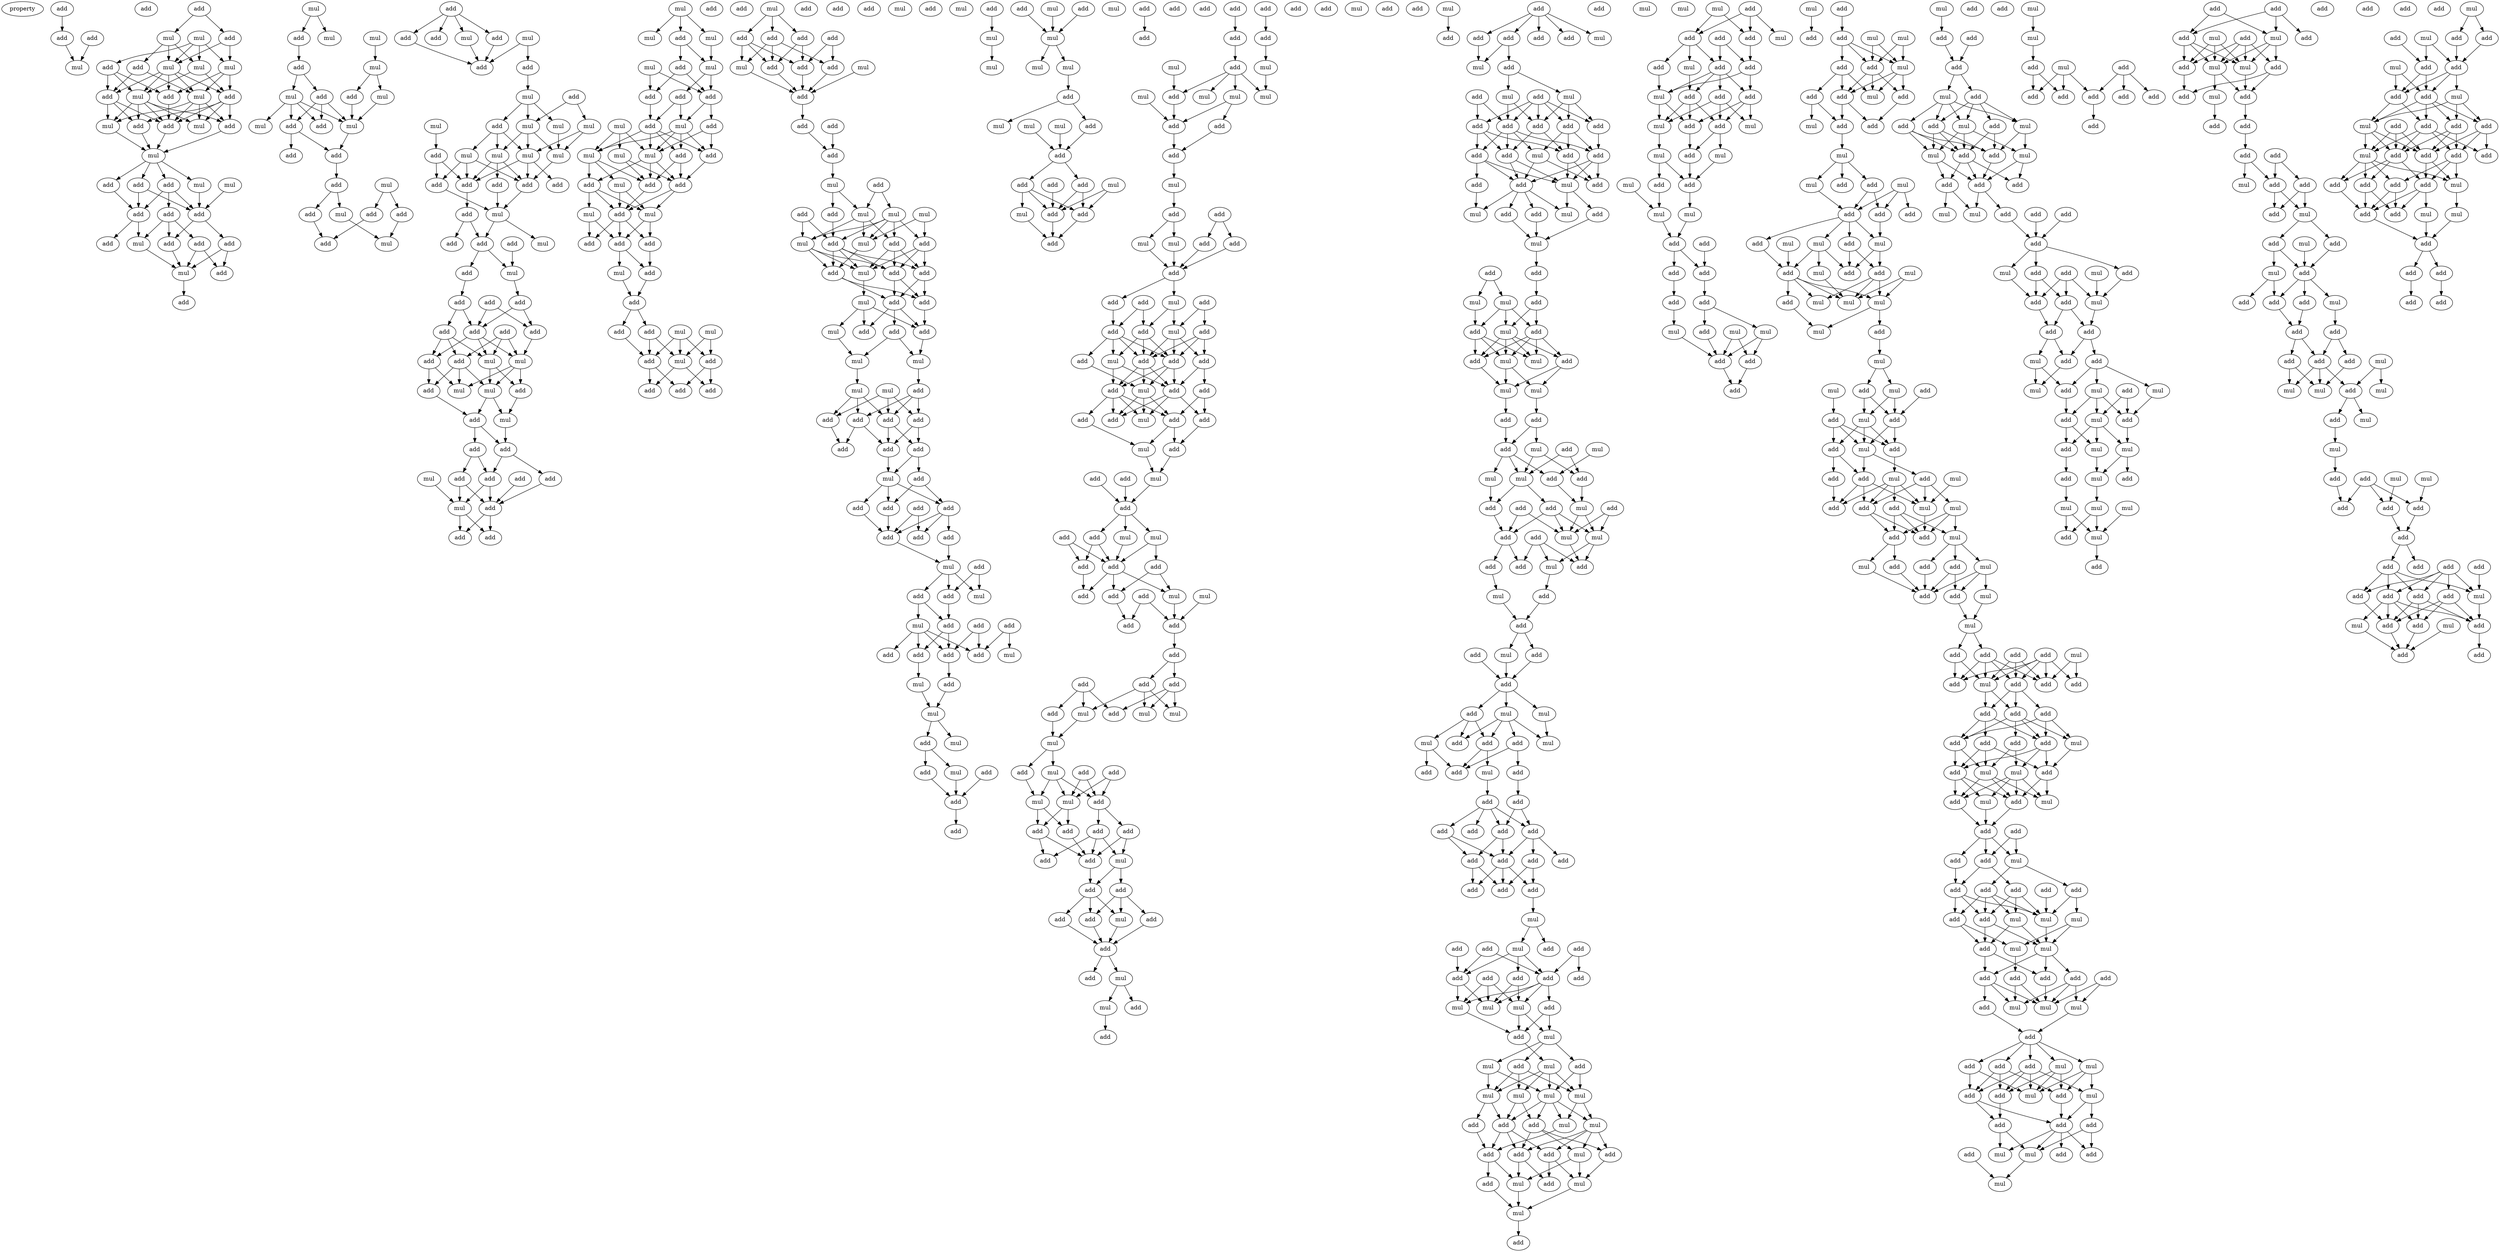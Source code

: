 digraph {
    node [fontcolor=black]
    property [mul=2,lf=1.8]
    0 [ label = add ];
    1 [ label = add ];
    2 [ label = add ];
    3 [ label = add ];
    4 [ label = mul ];
    5 [ label = add ];
    6 [ label = mul ];
    7 [ label = mul ];
    8 [ label = add ];
    9 [ label = mul ];
    10 [ label = add ];
    11 [ label = mul ];
    12 [ label = mul ];
    13 [ label = add ];
    14 [ label = add ];
    15 [ label = mul ];
    16 [ label = mul ];
    17 [ label = add ];
    18 [ label = add ];
    19 [ label = add ];
    20 [ label = mul ];
    21 [ label = mul ];
    22 [ label = add ];
    23 [ label = add ];
    24 [ label = mul ];
    25 [ label = add ];
    26 [ label = mul ];
    27 [ label = add ];
    28 [ label = mul ];
    29 [ label = add ];
    30 [ label = add ];
    31 [ label = add ];
    32 [ label = add ];
    33 [ label = add ];
    34 [ label = add ];
    35 [ label = add ];
    36 [ label = mul ];
    37 [ label = add ];
    38 [ label = mul ];
    39 [ label = add ];
    40 [ label = add ];
    41 [ label = mul ];
    42 [ label = mul ];
    43 [ label = add ];
    44 [ label = mul ];
    45 [ label = mul ];
    46 [ label = add ];
    47 [ label = mul ];
    48 [ label = add ];
    49 [ label = add ];
    50 [ label = mul ];
    51 [ label = mul ];
    52 [ label = add ];
    53 [ label = mul ];
    54 [ label = add ];
    55 [ label = add ];
    56 [ label = add ];
    57 [ label = mul ];
    58 [ label = add ];
    59 [ label = add ];
    60 [ label = mul ];
    61 [ label = add ];
    62 [ label = add ];
    63 [ label = add ];
    64 [ label = mul ];
    65 [ label = add ];
    66 [ label = mul ];
    67 [ label = add ];
    68 [ label = mul ];
    69 [ label = add ];
    70 [ label = add ];
    71 [ label = add ];
    72 [ label = add ];
    73 [ label = mul ];
    74 [ label = add ];
    75 [ label = mul ];
    76 [ label = add ];
    77 [ label = mul ];
    78 [ label = mul ];
    79 [ label = mul ];
    80 [ label = mul ];
    81 [ label = mul ];
    82 [ label = mul ];
    83 [ label = mul ];
    84 [ label = add ];
    85 [ label = add ];
    86 [ label = add ];
    87 [ label = add ];
    88 [ label = add ];
    89 [ label = add ];
    90 [ label = add ];
    91 [ label = mul ];
    92 [ label = add ];
    93 [ label = add ];
    94 [ label = mul ];
    95 [ label = add ];
    96 [ label = mul ];
    97 [ label = add ];
    98 [ label = add ];
    99 [ label = add ];
    100 [ label = add ];
    101 [ label = add ];
    102 [ label = add ];
    103 [ label = add ];
    104 [ label = add ];
    105 [ label = add ];
    106 [ label = mul ];
    107 [ label = mul ];
    108 [ label = add ];
    109 [ label = mul ];
    110 [ label = add ];
    111 [ label = mul ];
    112 [ label = add ];
    113 [ label = add ];
    114 [ label = mul ];
    115 [ label = add ];
    116 [ label = add ];
    117 [ label = mul ];
    118 [ label = add ];
    119 [ label = add ];
    120 [ label = add ];
    121 [ label = add ];
    122 [ label = mul ];
    123 [ label = add ];
    124 [ label = add ];
    125 [ label = add ];
    126 [ label = mul ];
    127 [ label = add ];
    128 [ label = mul ];
    129 [ label = mul ];
    130 [ label = add ];
    131 [ label = mul ];
    132 [ label = add ];
    133 [ label = mul ];
    134 [ label = add ];
    135 [ label = add ];
    136 [ label = add ];
    137 [ label = add ];
    138 [ label = mul ];
    139 [ label = mul ];
    140 [ label = add ];
    141 [ label = add ];
    142 [ label = mul ];
    143 [ label = add ];
    144 [ label = mul ];
    145 [ label = mul ];
    146 [ label = add ];
    147 [ label = add ];
    148 [ label = add ];
    149 [ label = mul ];
    150 [ label = add ];
    151 [ label = mul ];
    152 [ label = mul ];
    153 [ label = add ];
    154 [ label = add ];
    155 [ label = add ];
    156 [ label = mul ];
    157 [ label = add ];
    158 [ label = add ];
    159 [ label = add ];
    160 [ label = mul ];
    161 [ label = mul ];
    162 [ label = add ];
    163 [ label = add ];
    164 [ label = mul ];
    165 [ label = add ];
    166 [ label = add ];
    167 [ label = add ];
    168 [ label = add ];
    169 [ label = add ];
    170 [ label = mul ];
    171 [ label = add ];
    172 [ label = add ];
    173 [ label = add ];
    174 [ label = add ];
    175 [ label = add ];
    176 [ label = mul ];
    177 [ label = add ];
    178 [ label = add ];
    179 [ label = mul ];
    180 [ label = add ];
    181 [ label = add ];
    182 [ label = add ];
    183 [ label = add ];
    184 [ label = add ];
    185 [ label = add ];
    186 [ label = add ];
    187 [ label = add ];
    188 [ label = mul ];
    189 [ label = add ];
    190 [ label = mul ];
    191 [ label = add ];
    192 [ label = mul ];
    193 [ label = mul ];
    194 [ label = mul ];
    195 [ label = add ];
    196 [ label = add ];
    197 [ label = mul ];
    198 [ label = add ];
    199 [ label = add ];
    200 [ label = add ];
    201 [ label = add ];
    202 [ label = mul ];
    203 [ label = add ];
    204 [ label = mul ];
    205 [ label = add ];
    206 [ label = add ];
    207 [ label = add ];
    208 [ label = mul ];
    209 [ label = add ];
    210 [ label = mul ];
    211 [ label = mul ];
    212 [ label = mul ];
    213 [ label = mul ];
    214 [ label = add ];
    215 [ label = add ];
    216 [ label = add ];
    217 [ label = add ];
    218 [ label = add ];
    219 [ label = mul ];
    220 [ label = add ];
    221 [ label = add ];
    222 [ label = add ];
    223 [ label = add ];
    224 [ label = mul ];
    225 [ label = add ];
    226 [ label = add ];
    227 [ label = add ];
    228 [ label = add ];
    229 [ label = add ];
    230 [ label = add ];
    231 [ label = add ];
    232 [ label = add ];
    233 [ label = add ];
    234 [ label = mul ];
    235 [ label = add ];
    236 [ label = add ];
    237 [ label = mul ];
    238 [ label = add ];
    239 [ label = add ];
    240 [ label = add ];
    241 [ label = mul ];
    242 [ label = add ];
    243 [ label = add ];
    244 [ label = add ];
    245 [ label = mul ];
    246 [ label = add ];
    247 [ label = mul ];
    248 [ label = mul ];
    249 [ label = add ];
    250 [ label = mul ];
    251 [ label = add ];
    252 [ label = mul ];
    253 [ label = add ];
    254 [ label = mul ];
    255 [ label = add ];
    256 [ label = add ];
    257 [ label = add ];
    258 [ label = add ];
    259 [ label = mul ];
    260 [ label = add ];
    261 [ label = mul ];
    262 [ label = mul ];
    263 [ label = mul ];
    264 [ label = add ];
    265 [ label = mul ];
    266 [ label = mul ];
    267 [ label = add ];
    268 [ label = mul ];
    269 [ label = add ];
    270 [ label = add ];
    271 [ label = mul ];
    272 [ label = mul ];
    273 [ label = add ];
    274 [ label = mul ];
    275 [ label = add ];
    276 [ label = add ];
    277 [ label = add ];
    278 [ label = add ];
    279 [ label = add ];
    280 [ label = mul ];
    281 [ label = mul ];
    282 [ label = add ];
    283 [ label = add ];
    284 [ label = add ];
    285 [ label = add ];
    286 [ label = add ];
    287 [ label = add ];
    288 [ label = add ];
    289 [ label = add ];
    290 [ label = add ];
    291 [ label = add ];
    292 [ label = mul ];
    293 [ label = mul ];
    294 [ label = add ];
    295 [ label = mul ];
    296 [ label = mul ];
    297 [ label = mul ];
    298 [ label = mul ];
    299 [ label = add ];
    300 [ label = add ];
    301 [ label = add ];
    302 [ label = mul ];
    303 [ label = add ];
    304 [ label = add ];
    305 [ label = mul ];
    306 [ label = add ];
    307 [ label = mul ];
    308 [ label = add ];
    309 [ label = add ];
    310 [ label = mul ];
    311 [ label = add ];
    312 [ label = add ];
    313 [ label = add ];
    314 [ label = add ];
    315 [ label = add ];
    316 [ label = add ];
    317 [ label = mul ];
    318 [ label = add ];
    319 [ label = add ];
    320 [ label = add ];
    321 [ label = add ];
    322 [ label = add ];
    323 [ label = mul ];
    324 [ label = add ];
    325 [ label = mul ];
    326 [ label = add ];
    327 [ label = add ];
    328 [ label = add ];
    329 [ label = add ];
    330 [ label = add ];
    331 [ label = add ];
    332 [ label = mul ];
    333 [ label = add ];
    334 [ label = mul ];
    335 [ label = add ];
    336 [ label = add ];
    337 [ label = mul ];
    338 [ label = mul ];
    339 [ label = add ];
    340 [ label = add ];
    341 [ label = add ];
    342 [ label = mul ];
    343 [ label = mul ];
    344 [ label = add ];
    345 [ label = add ];
    346 [ label = add ];
    347 [ label = mul ];
    348 [ label = mul ];
    349 [ label = add ];
    350 [ label = add ];
    351 [ label = add ];
    352 [ label = add ];
    353 [ label = add ];
    354 [ label = add ];
    355 [ label = add ];
    356 [ label = add ];
    357 [ label = add ];
    358 [ label = add ];
    359 [ label = mul ];
    360 [ label = mul ];
    361 [ label = add ];
    362 [ label = mul ];
    363 [ label = mul ];
    364 [ label = add ];
    365 [ label = add ];
    366 [ label = add ];
    367 [ label = mul ];
    368 [ label = mul ];
    369 [ label = mul ];
    370 [ label = add ];
    371 [ label = add ];
    372 [ label = add ];
    373 [ label = add ];
    374 [ label = add ];
    375 [ label = add ];
    376 [ label = mul ];
    377 [ label = add ];
    378 [ label = add ];
    379 [ label = add ];
    380 [ label = add ];
    381 [ label = mul ];
    382 [ label = add ];
    383 [ label = add ];
    384 [ label = add ];
    385 [ label = add ];
    386 [ label = mul ];
    387 [ label = mul ];
    388 [ label = add ];
    389 [ label = add ];
    390 [ label = add ];
    391 [ label = mul ];
    392 [ label = add ];
    393 [ label = add ];
    394 [ label = add ];
    395 [ label = add ];
    396 [ label = add ];
    397 [ label = add ];
    398 [ label = add ];
    399 [ label = mul ];
    400 [ label = mul ];
    401 [ label = add ];
    402 [ label = mul ];
    403 [ label = mul ];
    404 [ label = add ];
    405 [ label = add ];
    406 [ label = add ];
    407 [ label = add ];
    408 [ label = add ];
    409 [ label = add ];
    410 [ label = add ];
    411 [ label = add ];
    412 [ label = mul ];
    413 [ label = add ];
    414 [ label = add ];
    415 [ label = add ];
    416 [ label = add ];
    417 [ label = add ];
    418 [ label = add ];
    419 [ label = mul ];
    420 [ label = add ];
    421 [ label = mul ];
    422 [ label = add ];
    423 [ label = add ];
    424 [ label = mul ];
    425 [ label = mul ];
    426 [ label = add ];
    427 [ label = add ];
    428 [ label = mul ];
    429 [ label = mul ];
    430 [ label = add ];
    431 [ label = add ];
    432 [ label = mul ];
    433 [ label = add ];
    434 [ label = mul ];
    435 [ label = mul ];
    436 [ label = add ];
    437 [ label = add ];
    438 [ label = mul ];
    439 [ label = mul ];
    440 [ label = add ];
    441 [ label = add ];
    442 [ label = add ];
    443 [ label = mul ];
    444 [ label = add ];
    445 [ label = add ];
    446 [ label = mul ];
    447 [ label = mul ];
    448 [ label = mul ];
    449 [ label = add ];
    450 [ label = add ];
    451 [ label = mul ];
    452 [ label = add ];
    453 [ label = add ];
    454 [ label = add ];
    455 [ label = add ];
    456 [ label = add ];
    457 [ label = mul ];
    458 [ label = mul ];
    459 [ label = add ];
    460 [ label = add ];
    461 [ label = mul ];
    462 [ label = add ];
    463 [ label = add ];
    464 [ label = mul ];
    465 [ label = mul ];
    466 [ label = add ];
    467 [ label = add ];
    468 [ label = add ];
    469 [ label = add ];
    470 [ label = mul ];
    471 [ label = add ];
    472 [ label = mul ];
    473 [ label = add ];
    474 [ label = mul ];
    475 [ label = add ];
    476 [ label = add ];
    477 [ label = mul ];
    478 [ label = mul ];
    479 [ label = add ];
    480 [ label = add ];
    481 [ label = add ];
    482 [ label = mul ];
    483 [ label = add ];
    484 [ label = add ];
    485 [ label = add ];
    486 [ label = mul ];
    487 [ label = add ];
    488 [ label = add ];
    489 [ label = add ];
    490 [ label = add ];
    491 [ label = add ];
    492 [ label = add ];
    493 [ label = add ];
    494 [ label = add ];
    495 [ label = add ];
    496 [ label = add ];
    497 [ label = add ];
    498 [ label = mul ];
    499 [ label = add ];
    500 [ label = add ];
    501 [ label = mul ];
    502 [ label = add ];
    503 [ label = add ];
    504 [ label = add ];
    505 [ label = add ];
    506 [ label = add ];
    507 [ label = add ];
    508 [ label = add ];
    509 [ label = mul ];
    510 [ label = mul ];
    511 [ label = add ];
    512 [ label = mul ];
    513 [ label = add ];
    514 [ label = mul ];
    515 [ label = mul ];
    516 [ label = add ];
    517 [ label = mul ];
    518 [ label = add ];
    519 [ label = mul ];
    520 [ label = mul ];
    521 [ label = mul ];
    522 [ label = mul ];
    523 [ label = add ];
    524 [ label = mul ];
    525 [ label = add ];
    526 [ label = add ];
    527 [ label = mul ];
    528 [ label = add ];
    529 [ label = add ];
    530 [ label = add ];
    531 [ label = mul ];
    532 [ label = add ];
    533 [ label = mul ];
    534 [ label = add ];
    535 [ label = mul ];
    536 [ label = add ];
    537 [ label = mul ];
    538 [ label = add ];
    539 [ label = mul ];
    540 [ label = add ];
    541 [ label = add ];
    542 [ label = mul ];
    543 [ label = add ];
    544 [ label = add ];
    545 [ label = add ];
    546 [ label = add ];
    547 [ label = mul ];
    548 [ label = add ];
    549 [ label = add ];
    550 [ label = add ];
    551 [ label = add ];
    552 [ label = mul ];
    553 [ label = add ];
    554 [ label = mul ];
    555 [ label = add ];
    556 [ label = mul ];
    557 [ label = add ];
    558 [ label = mul ];
    559 [ label = mul ];
    560 [ label = add ];
    561 [ label = mul ];
    562 [ label = add ];
    563 [ label = mul ];
    564 [ label = mul ];
    565 [ label = add ];
    566 [ label = add ];
    567 [ label = add ];
    568 [ label = add ];
    569 [ label = add ];
    570 [ label = add ];
    571 [ label = mul ];
    572 [ label = mul ];
    573 [ label = mul ];
    574 [ label = add ];
    575 [ label = mul ];
    576 [ label = add ];
    577 [ label = add ];
    578 [ label = add ];
    579 [ label = add ];
    580 [ label = add ];
    581 [ label = add ];
    582 [ label = mul ];
    583 [ label = mul ];
    584 [ label = add ];
    585 [ label = add ];
    586 [ label = mul ];
    587 [ label = add ];
    588 [ label = add ];
    589 [ label = mul ];
    590 [ label = add ];
    591 [ label = mul ];
    592 [ label = add ];
    593 [ label = add ];
    594 [ label = mul ];
    595 [ label = add ];
    596 [ label = mul ];
    597 [ label = add ];
    598 [ label = mul ];
    599 [ label = add ];
    600 [ label = add ];
    601 [ label = add ];
    602 [ label = mul ];
    603 [ label = mul ];
    604 [ label = add ];
    605 [ label = mul ];
    606 [ label = add ];
    607 [ label = add ];
    608 [ label = add ];
    609 [ label = mul ];
    610 [ label = add ];
    611 [ label = mul ];
    612 [ label = mul ];
    613 [ label = mul ];
    614 [ label = mul ];
    615 [ label = add ];
    616 [ label = add ];
    617 [ label = mul ];
    618 [ label = mul ];
    619 [ label = add ];
    620 [ label = mul ];
    621 [ label = add ];
    622 [ label = mul ];
    623 [ label = mul ];
    624 [ label = add ];
    625 [ label = add ];
    626 [ label = add ];
    627 [ label = mul ];
    628 [ label = add ];
    629 [ label = add ];
    630 [ label = add ];
    631 [ label = mul ];
    632 [ label = mul ];
    633 [ label = add ];
    634 [ label = add ];
    635 [ label = add ];
    636 [ label = add ];
    637 [ label = mul ];
    638 [ label = mul ];
    639 [ label = add ];
    640 [ label = mul ];
    641 [ label = add ];
    642 [ label = add ];
    643 [ label = add ];
    644 [ label = add ];
    645 [ label = mul ];
    646 [ label = mul ];
    647 [ label = mul ];
    648 [ label = add ];
    649 [ label = add ];
    650 [ label = mul ];
    651 [ label = add ];
    652 [ label = mul ];
    653 [ label = add ];
    654 [ label = add ];
    655 [ label = add ];
    656 [ label = add ];
    657 [ label = add ];
    658 [ label = mul ];
    659 [ label = add ];
    660 [ label = add ];
    661 [ label = add ];
    662 [ label = add ];
    663 [ label = add ];
    664 [ label = add ];
    665 [ label = add ];
    666 [ label = add ];
    667 [ label = add ];
    668 [ label = mul ];
    669 [ label = mul ];
    670 [ label = add ];
    671 [ label = mul ];
    672 [ label = add ];
    673 [ label = add ];
    674 [ label = mul ];
    675 [ label = mul ];
    676 [ label = add ];
    677 [ label = add ];
    678 [ label = add ];
    679 [ label = add ];
    680 [ label = mul ];
    681 [ label = add ];
    682 [ label = add ];
    683 [ label = add ];
    684 [ label = add ];
    685 [ label = add ];
    686 [ label = add ];
    687 [ label = add ];
    688 [ label = add ];
    689 [ label = mul ];
    690 [ label = mul ];
    691 [ label = mul ];
    692 [ label = add ];
    693 [ label = mul ];
    694 [ label = mul ];
    695 [ label = add ];
    696 [ label = add ];
    697 [ label = add ];
    698 [ label = add ];
    699 [ label = add ];
    700 [ label = add ];
    701 [ label = mul ];
    702 [ label = mul ];
    703 [ label = mul ];
    704 [ label = add ];
    705 [ label = add ];
    706 [ label = add ];
    707 [ label = add ];
    708 [ label = mul ];
    709 [ label = mul ];
    710 [ label = add ];
    711 [ label = mul ];
    712 [ label = add ];
    713 [ label = mul ];
    714 [ label = add ];
    715 [ label = add ];
    716 [ label = add ];
    717 [ label = add ];
    718 [ label = add ];
    719 [ label = add ];
    720 [ label = mul ];
    721 [ label = add ];
    722 [ label = mul ];
    723 [ label = mul ];
    724 [ label = mul ];
    725 [ label = add ];
    726 [ label = add ];
    727 [ label = add ];
    728 [ label = add ];
    729 [ label = add ];
    730 [ label = mul ];
    731 [ label = add ];
    732 [ label = add ];
    733 [ label = add ];
    734 [ label = mul ];
    735 [ label = mul ];
    736 [ label = add ];
    737 [ label = mul ];
    738 [ label = mul ];
    739 [ label = add ];
    740 [ label = add ];
    741 [ label = add ];
    742 [ label = add ];
    743 [ label = mul ];
    744 [ label = add ];
    745 [ label = add ];
    746 [ label = mul ];
    747 [ label = add ];
    748 [ label = add ];
    749 [ label = add ];
    750 [ label = mul ];
    751 [ label = add ];
    752 [ label = add ];
    753 [ label = mul ];
    754 [ label = add ];
    755 [ label = add ];
    756 [ label = mul ];
    757 [ label = add ];
    758 [ label = add ];
    759 [ label = mul ];
    760 [ label = add ];
    761 [ label = add ];
    762 [ label = add ];
    763 [ label = mul ];
    764 [ label = mul ];
    765 [ label = mul ];
    766 [ label = add ];
    767 [ label = mul ];
    768 [ label = add ];
    769 [ label = add ];
    770 [ label = mul ];
    771 [ label = add ];
    772 [ label = mul ];
    773 [ label = add ];
    774 [ label = add ];
    775 [ label = add ];
    776 [ label = mul ];
    777 [ label = mul ];
    778 [ label = mul ];
    779 [ label = mul ];
    780 [ label = add ];
    781 [ label = mul ];
    782 [ label = add ];
    783 [ label = mul ];
    784 [ label = mul ];
    785 [ label = add ];
    786 [ label = mul ];
    787 [ label = add ];
    788 [ label = add ];
    789 [ label = add ];
    790 [ label = add ];
    791 [ label = add ];
    792 [ label = add ];
    793 [ label = add ];
    794 [ label = add ];
    795 [ label = add ];
    796 [ label = add ];
    797 [ label = mul ];
    798 [ label = add ];
    799 [ label = add ];
    800 [ label = mul ];
    801 [ label = add ];
    802 [ label = mul ];
    803 [ label = mul ];
    804 [ label = add ];
    805 [ label = add ];
    806 [ label = mul ];
    807 [ label = add ];
    808 [ label = add ];
    809 [ label = add ];
    810 [ label = add ];
    811 [ label = add ];
    812 [ label = add ];
    813 [ label = add ];
    814 [ label = mul ];
    815 [ label = add ];
    816 [ label = mul ];
    817 [ label = add ];
    818 [ label = mul ];
    819 [ label = add ];
    820 [ label = add ];
    821 [ label = mul ];
    822 [ label = add ];
    823 [ label = add ];
    824 [ label = mul ];
    825 [ label = add ];
    826 [ label = add ];
    827 [ label = add ];
    828 [ label = add ];
    829 [ label = mul ];
    830 [ label = add ];
    831 [ label = add ];
    832 [ label = add ];
    833 [ label = mul ];
    834 [ label = mul ];
    835 [ label = add ];
    836 [ label = mul ];
    837 [ label = add ];
    838 [ label = mul ];
    839 [ label = mul ];
    840 [ label = mul ];
    841 [ label = add ];
    842 [ label = add ];
    843 [ label = add ];
    844 [ label = mul ];
    845 [ label = add ];
    846 [ label = add ];
    847 [ label = add ];
    848 [ label = add ];
    849 [ label = add ];
    850 [ label = add ];
    851 [ label = add ];
    852 [ label = add ];
    853 [ label = add ];
    854 [ label = add ];
    855 [ label = add ];
    856 [ label = add ];
    857 [ label = add ];
    858 [ label = mul ];
    859 [ label = mul ];
    860 [ label = add ];
    861 [ label = add ];
    862 [ label = mul ];
    863 [ label = add ];
    864 [ label = add ];
    865 [ label = add ];
    866 [ label = add ];
    867 [ label = mul ];
    868 [ label = add ];
    869 [ label = mul ];
    870 [ label = add ];
    871 [ label = add ];
    872 [ label = add ];
    873 [ label = mul ];
    874 [ label = add ];
    875 [ label = add ];
    876 [ label = add ];
    877 [ label = mul ];
    878 [ label = add ];
    879 [ label = add ];
    880 [ label = add ];
    881 [ label = mul ];
    882 [ label = add ];
    883 [ label = add ];
    884 [ label = add ];
    885 [ label = mul ];
    886 [ label = add ];
    887 [ label = add ];
    888 [ label = mul ];
    889 [ label = add ];
    890 [ label = add ];
    891 [ label = add ];
    892 [ label = add ];
    893 [ label = mul ];
    894 [ label = add ];
    895 [ label = add ];
    896 [ label = mul ];
    897 [ label = add ];
    898 [ label = add ];
    899 [ label = add ];
    900 [ label = add ];
    901 [ label = add ];
    0 -> 1 [ name = 0 ];
    1 -> 4 [ name = 1 ];
    3 -> 4 [ name = 2 ];
    5 -> 6 [ name = 3 ];
    5 -> 8 [ name = 4 ];
    6 -> 9 [ name = 5 ];
    6 -> 10 [ name = 6 ];
    6 -> 11 [ name = 7 ];
    7 -> 9 [ name = 8 ];
    7 -> 11 [ name = 9 ];
    7 -> 12 [ name = 10 ];
    7 -> 13 [ name = 11 ];
    8 -> 9 [ name = 12 ];
    8 -> 12 [ name = 13 ];
    9 -> 14 [ name = 14 ];
    9 -> 15 [ name = 15 ];
    9 -> 16 [ name = 16 ];
    9 -> 17 [ name = 17 ];
    9 -> 18 [ name = 18 ];
    10 -> 14 [ name = 19 ];
    10 -> 15 [ name = 20 ];
    11 -> 16 [ name = 21 ];
    11 -> 18 [ name = 22 ];
    12 -> 15 [ name = 23 ];
    12 -> 17 [ name = 24 ];
    12 -> 18 [ name = 25 ];
    13 -> 14 [ name = 26 ];
    13 -> 16 [ name = 27 ];
    13 -> 17 [ name = 28 ];
    14 -> 19 [ name = 29 ];
    14 -> 21 [ name = 30 ];
    14 -> 23 [ name = 31 ];
    15 -> 19 [ name = 32 ];
    15 -> 20 [ name = 33 ];
    15 -> 21 [ name = 34 ];
    15 -> 22 [ name = 35 ];
    16 -> 19 [ name = 36 ];
    16 -> 20 [ name = 37 ];
    16 -> 21 [ name = 38 ];
    16 -> 22 [ name = 39 ];
    16 -> 23 [ name = 40 ];
    17 -> 19 [ name = 41 ];
    18 -> 19 [ name = 42 ];
    18 -> 20 [ name = 43 ];
    18 -> 22 [ name = 44 ];
    18 -> 23 [ name = 45 ];
    19 -> 24 [ name = 46 ];
    21 -> 24 [ name = 47 ];
    22 -> 24 [ name = 48 ];
    23 -> 24 [ name = 49 ];
    24 -> 25 [ name = 50 ];
    24 -> 26 [ name = 51 ];
    24 -> 27 [ name = 52 ];
    24 -> 29 [ name = 53 ];
    25 -> 31 [ name = 54 ];
    25 -> 32 [ name = 55 ];
    26 -> 31 [ name = 56 ];
    27 -> 30 [ name = 57 ];
    27 -> 31 [ name = 58 ];
    27 -> 32 [ name = 59 ];
    28 -> 31 [ name = 60 ];
    29 -> 32 [ name = 61 ];
    30 -> 34 [ name = 62 ];
    30 -> 36 [ name = 63 ];
    30 -> 37 [ name = 64 ];
    31 -> 33 [ name = 65 ];
    31 -> 37 [ name = 66 ];
    32 -> 35 [ name = 67 ];
    32 -> 36 [ name = 68 ];
    33 -> 38 [ name = 69 ];
    33 -> 39 [ name = 70 ];
    34 -> 38 [ name = 71 ];
    34 -> 39 [ name = 72 ];
    36 -> 38 [ name = 73 ];
    37 -> 38 [ name = 74 ];
    38 -> 40 [ name = 75 ];
    41 -> 42 [ name = 76 ];
    41 -> 43 [ name = 77 ];
    43 -> 46 [ name = 78 ];
    44 -> 45 [ name = 79 ];
    45 -> 49 [ name = 80 ];
    45 -> 50 [ name = 81 ];
    46 -> 47 [ name = 82 ];
    46 -> 48 [ name = 83 ];
    47 -> 51 [ name = 84 ];
    47 -> 52 [ name = 85 ];
    47 -> 53 [ name = 86 ];
    47 -> 54 [ name = 87 ];
    48 -> 52 [ name = 88 ];
    48 -> 53 [ name = 89 ];
    48 -> 54 [ name = 90 ];
    49 -> 53 [ name = 91 ];
    50 -> 53 [ name = 92 ];
    52 -> 55 [ name = 93 ];
    52 -> 56 [ name = 94 ];
    53 -> 55 [ name = 95 ];
    55 -> 58 [ name = 96 ];
    57 -> 61 [ name = 97 ];
    57 -> 62 [ name = 98 ];
    58 -> 59 [ name = 99 ];
    58 -> 60 [ name = 100 ];
    59 -> 63 [ name = 101 ];
    60 -> 64 [ name = 102 ];
    61 -> 63 [ name = 103 ];
    62 -> 64 [ name = 104 ];
    65 -> 67 [ name = 105 ];
    65 -> 68 [ name = 106 ];
    65 -> 69 [ name = 107 ];
    65 -> 70 [ name = 108 ];
    66 -> 71 [ name = 109 ];
    66 -> 72 [ name = 110 ];
    68 -> 72 [ name = 111 ];
    69 -> 72 [ name = 112 ];
    70 -> 72 [ name = 113 ];
    71 -> 73 [ name = 114 ];
    73 -> 75 [ name = 115 ];
    73 -> 76 [ name = 116 ];
    73 -> 77 [ name = 117 ];
    74 -> 77 [ name = 118 ];
    74 -> 78 [ name = 119 ];
    75 -> 80 [ name = 120 ];
    76 -> 81 [ name = 121 ];
    76 -> 82 [ name = 122 ];
    76 -> 83 [ name = 123 ];
    77 -> 80 [ name = 124 ];
    77 -> 81 [ name = 125 ];
    77 -> 82 [ name = 126 ];
    78 -> 80 [ name = 127 ];
    78 -> 82 [ name = 128 ];
    79 -> 84 [ name = 129 ];
    80 -> 85 [ name = 130 ];
    81 -> 85 [ name = 131 ];
    81 -> 86 [ name = 132 ];
    81 -> 88 [ name = 133 ];
    82 -> 85 [ name = 134 ];
    82 -> 88 [ name = 135 ];
    82 -> 89 [ name = 136 ];
    83 -> 85 [ name = 137 ];
    83 -> 87 [ name = 138 ];
    83 -> 88 [ name = 139 ];
    84 -> 87 [ name = 140 ];
    84 -> 88 [ name = 141 ];
    85 -> 91 [ name = 142 ];
    86 -> 91 [ name = 143 ];
    87 -> 91 [ name = 144 ];
    88 -> 90 [ name = 145 ];
    90 -> 93 [ name = 146 ];
    90 -> 95 [ name = 147 ];
    91 -> 94 [ name = 148 ];
    91 -> 95 [ name = 149 ];
    92 -> 96 [ name = 150 ];
    95 -> 96 [ name = 151 ];
    95 -> 97 [ name = 152 ];
    96 -> 100 [ name = 153 ];
    97 -> 98 [ name = 154 ];
    98 -> 101 [ name = 155 ];
    98 -> 103 [ name = 156 ];
    99 -> 103 [ name = 157 ];
    99 -> 104 [ name = 158 ];
    100 -> 103 [ name = 159 ];
    100 -> 104 [ name = 160 ];
    101 -> 105 [ name = 161 ];
    101 -> 107 [ name = 162 ];
    101 -> 108 [ name = 163 ];
    102 -> 106 [ name = 164 ];
    102 -> 107 [ name = 165 ];
    102 -> 108 [ name = 166 ];
    103 -> 105 [ name = 167 ];
    103 -> 106 [ name = 168 ];
    103 -> 107 [ name = 169 ];
    104 -> 106 [ name = 170 ];
    105 -> 111 [ name = 171 ];
    105 -> 112 [ name = 172 ];
    106 -> 109 [ name = 173 ];
    106 -> 110 [ name = 174 ];
    106 -> 111 [ name = 175 ];
    107 -> 109 [ name = 176 ];
    107 -> 110 [ name = 177 ];
    108 -> 109 [ name = 178 ];
    108 -> 111 [ name = 179 ];
    108 -> 112 [ name = 180 ];
    109 -> 113 [ name = 181 ];
    109 -> 114 [ name = 182 ];
    110 -> 114 [ name = 183 ];
    112 -> 113 [ name = 184 ];
    113 -> 115 [ name = 185 ];
    113 -> 116 [ name = 186 ];
    114 -> 115 [ name = 187 ];
    115 -> 118 [ name = 188 ];
    115 -> 119 [ name = 189 ];
    116 -> 119 [ name = 190 ];
    116 -> 121 [ name = 191 ];
    117 -> 122 [ name = 192 ];
    118 -> 123 [ name = 193 ];
    119 -> 122 [ name = 194 ];
    119 -> 123 [ name = 195 ];
    120 -> 123 [ name = 196 ];
    121 -> 122 [ name = 197 ];
    121 -> 123 [ name = 198 ];
    122 -> 124 [ name = 199 ];
    122 -> 125 [ name = 200 ];
    123 -> 124 [ name = 201 ];
    123 -> 125 [ name = 202 ];
    126 -> 128 [ name = 203 ];
    126 -> 129 [ name = 204 ];
    126 -> 130 [ name = 205 ];
    129 -> 133 [ name = 206 ];
    130 -> 132 [ name = 207 ];
    130 -> 133 [ name = 208 ];
    131 -> 134 [ name = 209 ];
    131 -> 136 [ name = 210 ];
    132 -> 134 [ name = 211 ];
    132 -> 136 [ name = 212 ];
    133 -> 135 [ name = 213 ];
    133 -> 136 [ name = 214 ];
    134 -> 137 [ name = 215 ];
    135 -> 137 [ name = 216 ];
    135 -> 139 [ name = 217 ];
    136 -> 139 [ name = 218 ];
    136 -> 140 [ name = 219 ];
    137 -> 141 [ name = 220 ];
    137 -> 142 [ name = 221 ];
    137 -> 143 [ name = 222 ];
    137 -> 145 [ name = 223 ];
    138 -> 142 [ name = 224 ];
    138 -> 144 [ name = 225 ];
    138 -> 145 [ name = 226 ];
    139 -> 141 [ name = 227 ];
    139 -> 142 [ name = 228 ];
    139 -> 143 [ name = 229 ];
    139 -> 145 [ name = 230 ];
    140 -> 143 [ name = 231 ];
    140 -> 145 [ name = 232 ];
    141 -> 147 [ name = 233 ];
    141 -> 148 [ name = 234 ];
    142 -> 146 [ name = 235 ];
    142 -> 147 [ name = 236 ];
    142 -> 149 [ name = 237 ];
    143 -> 148 [ name = 238 ];
    144 -> 147 [ name = 239 ];
    144 -> 148 [ name = 240 ];
    145 -> 146 [ name = 241 ];
    145 -> 147 [ name = 242 ];
    145 -> 148 [ name = 243 ];
    146 -> 150 [ name = 244 ];
    146 -> 151 [ name = 245 ];
    146 -> 152 [ name = 246 ];
    147 -> 150 [ name = 247 ];
    148 -> 150 [ name = 248 ];
    148 -> 152 [ name = 249 ];
    149 -> 150 [ name = 250 ];
    149 -> 152 [ name = 251 ];
    150 -> 153 [ name = 252 ];
    150 -> 154 [ name = 253 ];
    150 -> 155 [ name = 254 ];
    151 -> 153 [ name = 255 ];
    151 -> 154 [ name = 256 ];
    152 -> 154 [ name = 257 ];
    152 -> 155 [ name = 258 ];
    154 -> 156 [ name = 259 ];
    154 -> 157 [ name = 260 ];
    155 -> 157 [ name = 261 ];
    156 -> 158 [ name = 262 ];
    157 -> 158 [ name = 263 ];
    158 -> 159 [ name = 264 ];
    158 -> 162 [ name = 265 ];
    159 -> 163 [ name = 266 ];
    159 -> 164 [ name = 267 ];
    160 -> 164 [ name = 268 ];
    160 -> 165 [ name = 269 ];
    161 -> 163 [ name = 270 ];
    161 -> 164 [ name = 271 ];
    161 -> 165 [ name = 272 ];
    162 -> 163 [ name = 273 ];
    163 -> 167 [ name = 274 ];
    163 -> 168 [ name = 275 ];
    164 -> 166 [ name = 276 ];
    164 -> 167 [ name = 277 ];
    165 -> 166 [ name = 278 ];
    165 -> 168 [ name = 279 ];
    170 -> 171 [ name = 280 ];
    170 -> 173 [ name = 281 ];
    170 -> 174 [ name = 282 ];
    171 -> 176 [ name = 283 ];
    171 -> 177 [ name = 284 ];
    171 -> 178 [ name = 285 ];
    172 -> 175 [ name = 286 ];
    172 -> 177 [ name = 287 ];
    173 -> 175 [ name = 288 ];
    173 -> 176 [ name = 289 ];
    173 -> 178 [ name = 290 ];
    174 -> 175 [ name = 291 ];
    174 -> 178 [ name = 292 ];
    175 -> 180 [ name = 293 ];
    176 -> 180 [ name = 294 ];
    177 -> 180 [ name = 295 ];
    178 -> 180 [ name = 296 ];
    179 -> 180 [ name = 297 ];
    180 -> 181 [ name = 298 ];
    181 -> 186 [ name = 299 ];
    184 -> 186 [ name = 300 ];
    186 -> 188 [ name = 301 ];
    187 -> 192 [ name = 302 ];
    187 -> 193 [ name = 303 ];
    188 -> 189 [ name = 304 ];
    188 -> 193 [ name = 305 ];
    189 -> 195 [ name = 306 ];
    190 -> 194 [ name = 307 ];
    190 -> 196 [ name = 308 ];
    191 -> 195 [ name = 309 ];
    191 -> 197 [ name = 310 ];
    192 -> 194 [ name = 311 ];
    192 -> 195 [ name = 312 ];
    192 -> 196 [ name = 313 ];
    192 -> 197 [ name = 314 ];
    192 -> 198 [ name = 315 ];
    193 -> 194 [ name = 316 ];
    193 -> 197 [ name = 317 ];
    193 -> 198 [ name = 318 ];
    194 -> 199 [ name = 319 ];
    195 -> 199 [ name = 320 ];
    195 -> 200 [ name = 321 ];
    195 -> 201 [ name = 322 ];
    195 -> 202 [ name = 323 ];
    196 -> 200 [ name = 324 ];
    196 -> 201 [ name = 325 ];
    196 -> 202 [ name = 326 ];
    197 -> 199 [ name = 327 ];
    197 -> 201 [ name = 328 ];
    197 -> 202 [ name = 329 ];
    198 -> 200 [ name = 330 ];
    198 -> 201 [ name = 331 ];
    198 -> 202 [ name = 332 ];
    199 -> 203 [ name = 333 ];
    199 -> 205 [ name = 334 ];
    200 -> 203 [ name = 335 ];
    200 -> 205 [ name = 336 ];
    201 -> 203 [ name = 337 ];
    201 -> 205 [ name = 338 ];
    202 -> 204 [ name = 339 ];
    203 -> 209 [ name = 340 ];
    204 -> 207 [ name = 341 ];
    204 -> 208 [ name = 342 ];
    204 -> 209 [ name = 343 ];
    205 -> 206 [ name = 344 ];
    205 -> 207 [ name = 345 ];
    205 -> 209 [ name = 346 ];
    206 -> 210 [ name = 347 ];
    206 -> 211 [ name = 348 ];
    208 -> 210 [ name = 349 ];
    209 -> 211 [ name = 350 ];
    210 -> 212 [ name = 351 ];
    211 -> 214 [ name = 352 ];
    212 -> 216 [ name = 353 ];
    212 -> 217 [ name = 354 ];
    212 -> 218 [ name = 355 ];
    213 -> 215 [ name = 356 ];
    213 -> 217 [ name = 357 ];
    213 -> 218 [ name = 358 ];
    214 -> 215 [ name = 359 ];
    214 -> 216 [ name = 360 ];
    214 -> 218 [ name = 361 ];
    215 -> 221 [ name = 362 ];
    215 -> 222 [ name = 363 ];
    216 -> 220 [ name = 364 ];
    216 -> 221 [ name = 365 ];
    217 -> 220 [ name = 366 ];
    218 -> 221 [ name = 367 ];
    218 -> 222 [ name = 368 ];
    221 -> 224 [ name = 369 ];
    222 -> 223 [ name = 370 ];
    222 -> 224 [ name = 371 ];
    223 -> 225 [ name = 372 ];
    223 -> 228 [ name = 373 ];
    224 -> 225 [ name = 374 ];
    224 -> 227 [ name = 375 ];
    224 -> 228 [ name = 376 ];
    225 -> 230 [ name = 377 ];
    226 -> 230 [ name = 378 ];
    226 -> 231 [ name = 379 ];
    227 -> 230 [ name = 380 ];
    228 -> 229 [ name = 381 ];
    228 -> 230 [ name = 382 ];
    228 -> 231 [ name = 383 ];
    229 -> 234 [ name = 384 ];
    230 -> 234 [ name = 385 ];
    233 -> 235 [ name = 386 ];
    233 -> 237 [ name = 387 ];
    234 -> 235 [ name = 388 ];
    234 -> 236 [ name = 389 ];
    234 -> 237 [ name = 390 ];
    235 -> 239 [ name = 391 ];
    236 -> 239 [ name = 392 ];
    236 -> 241 [ name = 393 ];
    238 -> 245 [ name = 394 ];
    238 -> 246 [ name = 395 ];
    239 -> 243 [ name = 396 ];
    239 -> 244 [ name = 397 ];
    240 -> 244 [ name = 398 ];
    240 -> 246 [ name = 399 ];
    241 -> 242 [ name = 400 ];
    241 -> 243 [ name = 401 ];
    241 -> 244 [ name = 402 ];
    241 -> 246 [ name = 403 ];
    243 -> 248 [ name = 404 ];
    244 -> 249 [ name = 405 ];
    248 -> 250 [ name = 406 ];
    249 -> 250 [ name = 407 ];
    250 -> 251 [ name = 408 ];
    250 -> 252 [ name = 409 ];
    251 -> 254 [ name = 410 ];
    251 -> 255 [ name = 411 ];
    253 -> 256 [ name = 412 ];
    254 -> 256 [ name = 413 ];
    255 -> 256 [ name = 414 ];
    256 -> 257 [ name = 415 ];
    258 -> 259 [ name = 416 ];
    259 -> 262 [ name = 417 ];
    260 -> 265 [ name = 418 ];
    263 -> 265 [ name = 419 ];
    264 -> 265 [ name = 420 ];
    265 -> 266 [ name = 421 ];
    265 -> 268 [ name = 422 ];
    267 -> 270 [ name = 423 ];
    268 -> 269 [ name = 424 ];
    269 -> 272 [ name = 425 ];
    269 -> 275 [ name = 426 ];
    271 -> 276 [ name = 427 ];
    274 -> 276 [ name = 428 ];
    275 -> 276 [ name = 429 ];
    276 -> 277 [ name = 430 ];
    276 -> 278 [ name = 431 ];
    277 -> 282 [ name = 432 ];
    277 -> 283 [ name = 433 ];
    278 -> 281 [ name = 434 ];
    278 -> 282 [ name = 435 ];
    278 -> 283 [ name = 436 ];
    279 -> 282 [ name = 437 ];
    280 -> 282 [ name = 438 ];
    280 -> 283 [ name = 439 ];
    281 -> 284 [ name = 440 ];
    282 -> 284 [ name = 441 ];
    283 -> 284 [ name = 442 ];
    286 -> 289 [ name = 443 ];
    287 -> 290 [ name = 444 ];
    289 -> 291 [ name = 445 ];
    290 -> 292 [ name = 446 ];
    291 -> 294 [ name = 447 ];
    291 -> 296 [ name = 448 ];
    291 -> 297 [ name = 449 ];
    291 -> 298 [ name = 450 ];
    292 -> 297 [ name = 451 ];
    293 -> 294 [ name = 452 ];
    294 -> 299 [ name = 453 ];
    295 -> 299 [ name = 454 ];
    298 -> 299 [ name = 455 ];
    298 -> 300 [ name = 456 ];
    299 -> 301 [ name = 457 ];
    300 -> 301 [ name = 458 ];
    301 -> 302 [ name = 459 ];
    302 -> 304 [ name = 460 ];
    303 -> 306 [ name = 461 ];
    303 -> 308 [ name = 462 ];
    304 -> 305 [ name = 463 ];
    304 -> 307 [ name = 464 ];
    305 -> 309 [ name = 465 ];
    306 -> 309 [ name = 466 ];
    307 -> 309 [ name = 467 ];
    308 -> 309 [ name = 468 ];
    309 -> 310 [ name = 469 ];
    309 -> 313 [ name = 470 ];
    310 -> 316 [ name = 471 ];
    310 -> 317 [ name = 472 ];
    311 -> 315 [ name = 473 ];
    311 -> 316 [ name = 474 ];
    313 -> 315 [ name = 475 ];
    314 -> 317 [ name = 476 ];
    314 -> 318 [ name = 477 ];
    315 -> 319 [ name = 478 ];
    315 -> 320 [ name = 479 ];
    315 -> 321 [ name = 480 ];
    315 -> 323 [ name = 481 ];
    316 -> 320 [ name = 482 ];
    316 -> 321 [ name = 483 ];
    316 -> 323 [ name = 484 ];
    317 -> 320 [ name = 485 ];
    317 -> 321 [ name = 486 ];
    317 -> 322 [ name = 487 ];
    318 -> 320 [ name = 488 ];
    318 -> 321 [ name = 489 ];
    318 -> 322 [ name = 490 ];
    319 -> 325 [ name = 491 ];
    320 -> 324 [ name = 492 ];
    320 -> 325 [ name = 493 ];
    320 -> 327 [ name = 494 ];
    321 -> 324 [ name = 495 ];
    321 -> 325 [ name = 496 ];
    321 -> 327 [ name = 497 ];
    322 -> 326 [ name = 498 ];
    322 -> 327 [ name = 499 ];
    323 -> 324 [ name = 500 ];
    323 -> 327 [ name = 501 ];
    324 -> 328 [ name = 502 ];
    324 -> 330 [ name = 503 ];
    324 -> 331 [ name = 504 ];
    324 -> 332 [ name = 505 ];
    325 -> 328 [ name = 506 ];
    325 -> 330 [ name = 507 ];
    325 -> 332 [ name = 508 ];
    326 -> 328 [ name = 509 ];
    326 -> 329 [ name = 510 ];
    327 -> 329 [ name = 511 ];
    327 -> 330 [ name = 512 ];
    327 -> 332 [ name = 513 ];
    328 -> 333 [ name = 514 ];
    328 -> 334 [ name = 515 ];
    329 -> 333 [ name = 516 ];
    331 -> 334 [ name = 517 ];
    333 -> 337 [ name = 518 ];
    334 -> 337 [ name = 519 ];
    335 -> 339 [ name = 520 ];
    336 -> 339 [ name = 521 ];
    337 -> 339 [ name = 522 ];
    339 -> 341 [ name = 523 ];
    339 -> 342 [ name = 524 ];
    339 -> 343 [ name = 525 ];
    340 -> 345 [ name = 526 ];
    340 -> 346 [ name = 527 ];
    341 -> 345 [ name = 528 ];
    341 -> 346 [ name = 529 ];
    342 -> 346 [ name = 530 ];
    343 -> 344 [ name = 531 ];
    343 -> 346 [ name = 532 ];
    344 -> 347 [ name = 533 ];
    344 -> 349 [ name = 534 ];
    345 -> 351 [ name = 535 ];
    346 -> 347 [ name = 536 ];
    346 -> 349 [ name = 537 ];
    346 -> 351 [ name = 538 ];
    347 -> 352 [ name = 539 ];
    348 -> 352 [ name = 540 ];
    349 -> 353 [ name = 541 ];
    350 -> 352 [ name = 542 ];
    350 -> 353 [ name = 543 ];
    352 -> 354 [ name = 544 ];
    354 -> 355 [ name = 545 ];
    354 -> 356 [ name = 546 ];
    355 -> 358 [ name = 547 ];
    355 -> 360 [ name = 548 ];
    355 -> 362 [ name = 549 ];
    356 -> 359 [ name = 550 ];
    356 -> 360 [ name = 551 ];
    356 -> 362 [ name = 552 ];
    357 -> 358 [ name = 553 ];
    357 -> 359 [ name = 554 ];
    357 -> 361 [ name = 555 ];
    359 -> 363 [ name = 556 ];
    361 -> 363 [ name = 557 ];
    363 -> 366 [ name = 558 ];
    363 -> 367 [ name = 559 ];
    364 -> 369 [ name = 560 ];
    364 -> 370 [ name = 561 ];
    365 -> 369 [ name = 562 ];
    365 -> 370 [ name = 563 ];
    366 -> 368 [ name = 564 ];
    367 -> 368 [ name = 565 ];
    367 -> 369 [ name = 566 ];
    367 -> 370 [ name = 567 ];
    368 -> 372 [ name = 568 ];
    368 -> 374 [ name = 569 ];
    369 -> 372 [ name = 570 ];
    369 -> 374 [ name = 571 ];
    370 -> 371 [ name = 572 ];
    370 -> 373 [ name = 573 ];
    371 -> 376 [ name = 574 ];
    371 -> 377 [ name = 575 ];
    372 -> 375 [ name = 576 ];
    372 -> 377 [ name = 577 ];
    373 -> 375 [ name = 578 ];
    373 -> 376 [ name = 579 ];
    373 -> 377 [ name = 580 ];
    374 -> 377 [ name = 581 ];
    376 -> 378 [ name = 582 ];
    376 -> 379 [ name = 583 ];
    377 -> 378 [ name = 584 ];
    378 -> 381 [ name = 585 ];
    378 -> 382 [ name = 586 ];
    378 -> 383 [ name = 587 ];
    379 -> 380 [ name = 588 ];
    379 -> 381 [ name = 589 ];
    379 -> 382 [ name = 590 ];
    380 -> 384 [ name = 591 ];
    381 -> 384 [ name = 592 ];
    382 -> 384 [ name = 593 ];
    383 -> 384 [ name = 594 ];
    384 -> 385 [ name = 595 ];
    384 -> 386 [ name = 596 ];
    386 -> 387 [ name = 597 ];
    386 -> 388 [ name = 598 ];
    387 -> 392 [ name = 599 ];
    391 -> 393 [ name = 600 ];
    394 -> 395 [ name = 601 ];
    394 -> 396 [ name = 602 ];
    394 -> 397 [ name = 603 ];
    394 -> 398 [ name = 604 ];
    394 -> 399 [ name = 605 ];
    395 -> 400 [ name = 606 ];
    395 -> 401 [ name = 607 ];
    397 -> 400 [ name = 608 ];
    401 -> 402 [ name = 609 ];
    401 -> 403 [ name = 610 ];
    402 -> 406 [ name = 611 ];
    402 -> 408 [ name = 612 ];
    402 -> 409 [ name = 613 ];
    403 -> 406 [ name = 614 ];
    403 -> 407 [ name = 615 ];
    404 -> 406 [ name = 616 ];
    404 -> 407 [ name = 617 ];
    404 -> 408 [ name = 618 ];
    404 -> 409 [ name = 619 ];
    404 -> 410 [ name = 620 ];
    405 -> 407 [ name = 621 ];
    405 -> 410 [ name = 622 ];
    406 -> 411 [ name = 623 ];
    406 -> 415 [ name = 624 ];
    407 -> 411 [ name = 625 ];
    407 -> 412 [ name = 626 ];
    407 -> 413 [ name = 627 ];
    407 -> 414 [ name = 628 ];
    408 -> 414 [ name = 629 ];
    409 -> 412 [ name = 630 ];
    409 -> 414 [ name = 631 ];
    409 -> 415 [ name = 632 ];
    410 -> 411 [ name = 633 ];
    410 -> 413 [ name = 634 ];
    410 -> 415 [ name = 635 ];
    411 -> 418 [ name = 636 ];
    411 -> 419 [ name = 637 ];
    412 -> 417 [ name = 638 ];
    412 -> 418 [ name = 639 ];
    413 -> 416 [ name = 640 ];
    413 -> 418 [ name = 641 ];
    413 -> 419 [ name = 642 ];
    414 -> 417 [ name = 643 ];
    414 -> 418 [ name = 644 ];
    414 -> 419 [ name = 645 ];
    415 -> 417 [ name = 646 ];
    415 -> 419 [ name = 647 ];
    416 -> 424 [ name = 648 ];
    418 -> 420 [ name = 649 ];
    418 -> 421 [ name = 650 ];
    418 -> 422 [ name = 651 ];
    418 -> 424 [ name = 652 ];
    419 -> 421 [ name = 653 ];
    419 -> 423 [ name = 654 ];
    420 -> 425 [ name = 655 ];
    422 -> 425 [ name = 656 ];
    423 -> 425 [ name = 657 ];
    425 -> 426 [ name = 658 ];
    426 -> 430 [ name = 659 ];
    427 -> 428 [ name = 660 ];
    427 -> 429 [ name = 661 ];
    428 -> 433 [ name = 662 ];
    429 -> 431 [ name = 663 ];
    429 -> 432 [ name = 664 ];
    429 -> 433 [ name = 665 ];
    430 -> 431 [ name = 666 ];
    430 -> 432 [ name = 667 ];
    431 -> 434 [ name = 668 ];
    431 -> 435 [ name = 669 ];
    431 -> 436 [ name = 670 ];
    431 -> 437 [ name = 671 ];
    432 -> 434 [ name = 672 ];
    432 -> 435 [ name = 673 ];
    432 -> 436 [ name = 674 ];
    432 -> 437 [ name = 675 ];
    433 -> 434 [ name = 676 ];
    433 -> 435 [ name = 677 ];
    433 -> 436 [ name = 678 ];
    435 -> 438 [ name = 679 ];
    435 -> 439 [ name = 680 ];
    436 -> 439 [ name = 681 ];
    437 -> 438 [ name = 682 ];
    437 -> 439 [ name = 683 ];
    438 -> 441 [ name = 684 ];
    439 -> 440 [ name = 685 ];
    440 -> 445 [ name = 686 ];
    441 -> 445 [ name = 687 ];
    441 -> 446 [ name = 688 ];
    442 -> 448 [ name = 689 ];
    442 -> 450 [ name = 690 ];
    443 -> 449 [ name = 691 ];
    445 -> 447 [ name = 692 ];
    445 -> 448 [ name = 693 ];
    445 -> 449 [ name = 694 ];
    446 -> 448 [ name = 695 ];
    446 -> 450 [ name = 696 ];
    447 -> 453 [ name = 697 ];
    448 -> 453 [ name = 698 ];
    448 -> 454 [ name = 699 ];
    449 -> 451 [ name = 700 ];
    450 -> 451 [ name = 701 ];
    451 -> 457 [ name = 702 ];
    451 -> 458 [ name = 703 ];
    452 -> 457 [ name = 704 ];
    452 -> 458 [ name = 705 ];
    453 -> 459 [ name = 706 ];
    454 -> 457 [ name = 707 ];
    454 -> 458 [ name = 708 ];
    454 -> 459 [ name = 709 ];
    455 -> 457 [ name = 710 ];
    455 -> 459 [ name = 711 ];
    456 -> 460 [ name = 712 ];
    456 -> 461 [ name = 713 ];
    456 -> 463 [ name = 714 ];
    457 -> 460 [ name = 715 ];
    458 -> 460 [ name = 716 ];
    458 -> 461 [ name = 717 ];
    459 -> 462 [ name = 718 ];
    459 -> 463 [ name = 719 ];
    461 -> 466 [ name = 720 ];
    462 -> 464 [ name = 721 ];
    464 -> 467 [ name = 722 ];
    466 -> 467 [ name = 723 ];
    467 -> 469 [ name = 724 ];
    467 -> 470 [ name = 725 ];
    468 -> 471 [ name = 726 ];
    469 -> 471 [ name = 727 ];
    470 -> 471 [ name = 728 ];
    471 -> 472 [ name = 729 ];
    471 -> 473 [ name = 730 ];
    471 -> 474 [ name = 731 ];
    472 -> 475 [ name = 732 ];
    472 -> 476 [ name = 733 ];
    472 -> 477 [ name = 734 ];
    472 -> 479 [ name = 735 ];
    473 -> 475 [ name = 736 ];
    473 -> 476 [ name = 737 ];
    473 -> 478 [ name = 738 ];
    474 -> 477 [ name = 739 ];
    475 -> 481 [ name = 740 ];
    475 -> 482 [ name = 741 ];
    478 -> 480 [ name = 742 ];
    478 -> 481 [ name = 743 ];
    479 -> 481 [ name = 744 ];
    479 -> 483 [ name = 745 ];
    482 -> 484 [ name = 746 ];
    483 -> 485 [ name = 747 ];
    484 -> 487 [ name = 748 ];
    484 -> 488 [ name = 749 ];
    484 -> 489 [ name = 750 ];
    484 -> 490 [ name = 751 ];
    485 -> 487 [ name = 752 ];
    485 -> 489 [ name = 753 ];
    487 -> 492 [ name = 754 ];
    487 -> 493 [ name = 755 ];
    487 -> 494 [ name = 756 ];
    489 -> 491 [ name = 757 ];
    489 -> 494 [ name = 758 ];
    490 -> 491 [ name = 759 ];
    490 -> 494 [ name = 760 ];
    491 -> 495 [ name = 761 ];
    491 -> 496 [ name = 762 ];
    492 -> 496 [ name = 763 ];
    492 -> 497 [ name = 764 ];
    494 -> 495 [ name = 765 ];
    494 -> 496 [ name = 766 ];
    494 -> 497 [ name = 767 ];
    497 -> 498 [ name = 768 ];
    498 -> 499 [ name = 769 ];
    498 -> 501 [ name = 770 ];
    500 -> 505 [ name = 771 ];
    501 -> 504 [ name = 772 ];
    501 -> 505 [ name = 773 ];
    501 -> 508 [ name = 774 ];
    502 -> 507 [ name = 775 ];
    502 -> 508 [ name = 776 ];
    503 -> 505 [ name = 777 ];
    503 -> 508 [ name = 778 ];
    504 -> 510 [ name = 779 ];
    504 -> 512 [ name = 780 ];
    505 -> 509 [ name = 781 ];
    505 -> 512 [ name = 782 ];
    506 -> 509 [ name = 783 ];
    506 -> 510 [ name = 784 ];
    506 -> 512 [ name = 785 ];
    508 -> 509 [ name = 786 ];
    508 -> 510 [ name = 787 ];
    508 -> 511 [ name = 788 ];
    508 -> 512 [ name = 789 ];
    509 -> 513 [ name = 790 ];
    510 -> 513 [ name = 791 ];
    510 -> 514 [ name = 792 ];
    511 -> 513 [ name = 793 ];
    511 -> 514 [ name = 794 ];
    513 -> 515 [ name = 795 ];
    514 -> 516 [ name = 796 ];
    514 -> 517 [ name = 797 ];
    514 -> 518 [ name = 798 ];
    515 -> 519 [ name = 799 ];
    515 -> 520 [ name = 800 ];
    515 -> 521 [ name = 801 ];
    515 -> 522 [ name = 802 ];
    516 -> 519 [ name = 803 ];
    516 -> 520 [ name = 804 ];
    516 -> 521 [ name = 805 ];
    517 -> 521 [ name = 806 ];
    517 -> 522 [ name = 807 ];
    518 -> 520 [ name = 808 ];
    518 -> 522 [ name = 809 ];
    519 -> 523 [ name = 810 ];
    519 -> 525 [ name = 811 ];
    520 -> 524 [ name = 812 ];
    520 -> 527 [ name = 813 ];
    521 -> 525 [ name = 814 ];
    521 -> 526 [ name = 815 ];
    522 -> 523 [ name = 816 ];
    522 -> 524 [ name = 817 ];
    522 -> 525 [ name = 818 ];
    522 -> 527 [ name = 819 ];
    523 -> 528 [ name = 820 ];
    523 -> 531 [ name = 821 ];
    523 -> 532 [ name = 822 ];
    524 -> 528 [ name = 823 ];
    524 -> 530 [ name = 824 ];
    524 -> 531 [ name = 825 ];
    524 -> 532 [ name = 826 ];
    525 -> 529 [ name = 827 ];
    525 -> 530 [ name = 828 ];
    525 -> 532 [ name = 829 ];
    526 -> 529 [ name = 830 ];
    527 -> 529 [ name = 831 ];
    528 -> 535 [ name = 832 ];
    529 -> 533 [ name = 833 ];
    529 -> 534 [ name = 834 ];
    530 -> 535 [ name = 835 ];
    530 -> 536 [ name = 836 ];
    531 -> 533 [ name = 837 ];
    531 -> 535 [ name = 838 ];
    532 -> 533 [ name = 839 ];
    532 -> 536 [ name = 840 ];
    533 -> 537 [ name = 841 ];
    534 -> 537 [ name = 842 ];
    535 -> 537 [ name = 843 ];
    537 -> 538 [ name = 844 ];
    539 -> 541 [ name = 845 ];
    539 -> 543 [ name = 846 ];
    540 -> 541 [ name = 847 ];
    540 -> 542 [ name = 848 ];
    540 -> 543 [ name = 849 ];
    541 -> 545 [ name = 850 ];
    543 -> 546 [ name = 851 ];
    543 -> 547 [ name = 852 ];
    543 -> 548 [ name = 853 ];
    544 -> 545 [ name = 854 ];
    544 -> 548 [ name = 855 ];
    545 -> 551 [ name = 856 ];
    545 -> 552 [ name = 857 ];
    546 -> 552 [ name = 858 ];
    547 -> 549 [ name = 859 ];
    548 -> 549 [ name = 860 ];
    548 -> 550 [ name = 861 ];
    548 -> 551 [ name = 862 ];
    548 -> 552 [ name = 863 ];
    549 -> 553 [ name = 864 ];
    549 -> 555 [ name = 865 ];
    549 -> 556 [ name = 866 ];
    550 -> 553 [ name = 867 ];
    550 -> 554 [ name = 868 ];
    550 -> 556 [ name = 869 ];
    551 -> 553 [ name = 870 ];
    551 -> 554 [ name = 871 ];
    551 -> 555 [ name = 872 ];
    552 -> 555 [ name = 873 ];
    552 -> 556 [ name = 874 ];
    553 -> 557 [ name = 875 ];
    553 -> 559 [ name = 876 ];
    555 -> 557 [ name = 877 ];
    556 -> 558 [ name = 878 ];
    557 -> 562 [ name = 879 ];
    558 -> 560 [ name = 880 ];
    558 -> 562 [ name = 881 ];
    559 -> 562 [ name = 882 ];
    560 -> 563 [ name = 883 ];
    561 -> 563 [ name = 884 ];
    562 -> 564 [ name = 885 ];
    563 -> 565 [ name = 886 ];
    564 -> 565 [ name = 887 ];
    565 -> 567 [ name = 888 ];
    565 -> 568 [ name = 889 ];
    566 -> 568 [ name = 890 ];
    567 -> 569 [ name = 891 ];
    568 -> 570 [ name = 892 ];
    569 -> 575 [ name = 893 ];
    570 -> 572 [ name = 894 ];
    570 -> 574 [ name = 895 ];
    571 -> 576 [ name = 896 ];
    572 -> 577 [ name = 897 ];
    572 -> 578 [ name = 898 ];
    573 -> 577 [ name = 899 ];
    573 -> 578 [ name = 900 ];
    574 -> 577 [ name = 901 ];
    575 -> 577 [ name = 902 ];
    577 -> 579 [ name = 903 ];
    578 -> 579 [ name = 904 ];
    580 -> 581 [ name = 905 ];
    581 -> 584 [ name = 906 ];
    581 -> 585 [ name = 907 ];
    581 -> 586 [ name = 908 ];
    582 -> 585 [ name = 909 ];
    582 -> 586 [ name = 910 ];
    583 -> 585 [ name = 911 ];
    583 -> 586 [ name = 912 ];
    584 -> 587 [ name = 913 ];
    584 -> 589 [ name = 914 ];
    584 -> 590 [ name = 915 ];
    585 -> 587 [ name = 916 ];
    585 -> 588 [ name = 917 ];
    585 -> 589 [ name = 918 ];
    586 -> 587 [ name = 919 ];
    586 -> 588 [ name = 920 ];
    586 -> 589 [ name = 921 ];
    587 -> 592 [ name = 922 ];
    587 -> 593 [ name = 923 ];
    588 -> 593 [ name = 924 ];
    590 -> 591 [ name = 925 ];
    590 -> 592 [ name = 926 ];
    592 -> 594 [ name = 927 ];
    594 -> 595 [ name = 928 ];
    594 -> 597 [ name = 929 ];
    594 -> 598 [ name = 930 ];
    595 -> 599 [ name = 931 ];
    595 -> 601 [ name = 932 ];
    596 -> 599 [ name = 933 ];
    596 -> 600 [ name = 934 ];
    596 -> 601 [ name = 935 ];
    598 -> 601 [ name = 936 ];
    599 -> 603 [ name = 937 ];
    601 -> 603 [ name = 938 ];
    601 -> 604 [ name = 939 ];
    601 -> 605 [ name = 940 ];
    601 -> 606 [ name = 941 ];
    602 -> 607 [ name = 942 ];
    603 -> 608 [ name = 943 ];
    603 -> 610 [ name = 944 ];
    604 -> 607 [ name = 945 ];
    605 -> 607 [ name = 946 ];
    605 -> 608 [ name = 947 ];
    605 -> 611 [ name = 948 ];
    606 -> 608 [ name = 949 ];
    606 -> 610 [ name = 950 ];
    607 -> 612 [ name = 951 ];
    607 -> 613 [ name = 952 ];
    607 -> 614 [ name = 953 ];
    607 -> 615 [ name = 954 ];
    609 -> 612 [ name = 955 ];
    609 -> 614 [ name = 956 ];
    610 -> 612 [ name = 957 ];
    610 -> 613 [ name = 958 ];
    610 -> 614 [ name = 959 ];
    611 -> 612 [ name = 960 ];
    614 -> 616 [ name = 961 ];
    614 -> 617 [ name = 962 ];
    615 -> 617 [ name = 963 ];
    616 -> 618 [ name = 964 ];
    618 -> 619 [ name = 965 ];
    618 -> 620 [ name = 966 ];
    619 -> 623 [ name = 967 ];
    619 -> 624 [ name = 968 ];
    620 -> 623 [ name = 969 ];
    620 -> 624 [ name = 970 ];
    621 -> 624 [ name = 971 ];
    622 -> 625 [ name = 972 ];
    623 -> 626 [ name = 973 ];
    623 -> 627 [ name = 974 ];
    623 -> 628 [ name = 975 ];
    624 -> 627 [ name = 976 ];
    624 -> 628 [ name = 977 ];
    625 -> 626 [ name = 978 ];
    625 -> 627 [ name = 979 ];
    625 -> 628 [ name = 980 ];
    626 -> 629 [ name = 981 ];
    626 -> 630 [ name = 982 ];
    627 -> 630 [ name = 983 ];
    627 -> 633 [ name = 984 ];
    628 -> 632 [ name = 985 ];
    629 -> 636 [ name = 986 ];
    630 -> 635 [ name = 987 ];
    630 -> 636 [ name = 988 ];
    630 -> 637 [ name = 989 ];
    631 -> 637 [ name = 990 ];
    632 -> 634 [ name = 991 ];
    632 -> 635 [ name = 992 ];
    632 -> 636 [ name = 993 ];
    632 -> 637 [ name = 994 ];
    633 -> 635 [ name = 995 ];
    633 -> 637 [ name = 996 ];
    633 -> 638 [ name = 997 ];
    634 -> 639 [ name = 998 ];
    634 -> 640 [ name = 999 ];
    634 -> 641 [ name = 1000 ];
    635 -> 639 [ name = 1001 ];
    635 -> 641 [ name = 1002 ];
    637 -> 639 [ name = 1003 ];
    638 -> 639 [ name = 1004 ];
    638 -> 640 [ name = 1005 ];
    638 -> 641 [ name = 1006 ];
    640 -> 642 [ name = 1007 ];
    640 -> 643 [ name = 1008 ];
    640 -> 646 [ name = 1009 ];
    641 -> 644 [ name = 1010 ];
    641 -> 645 [ name = 1011 ];
    642 -> 648 [ name = 1012 ];
    642 -> 649 [ name = 1013 ];
    643 -> 649 [ name = 1014 ];
    644 -> 649 [ name = 1015 ];
    645 -> 649 [ name = 1016 ];
    646 -> 647 [ name = 1017 ];
    646 -> 648 [ name = 1018 ];
    646 -> 649 [ name = 1019 ];
    647 -> 650 [ name = 1020 ];
    648 -> 650 [ name = 1021 ];
    650 -> 651 [ name = 1022 ];
    650 -> 654 [ name = 1023 ];
    651 -> 656 [ name = 1024 ];
    651 -> 658 [ name = 1025 ];
    652 -> 657 [ name = 1026 ];
    652 -> 660 [ name = 1027 ];
    653 -> 656 [ name = 1028 ];
    653 -> 657 [ name = 1029 ];
    653 -> 658 [ name = 1030 ];
    653 -> 659 [ name = 1031 ];
    653 -> 660 [ name = 1032 ];
    654 -> 656 [ name = 1033 ];
    654 -> 657 [ name = 1034 ];
    654 -> 658 [ name = 1035 ];
    654 -> 659 [ name = 1036 ];
    655 -> 657 [ name = 1037 ];
    655 -> 658 [ name = 1038 ];
    655 -> 659 [ name = 1039 ];
    658 -> 661 [ name = 1040 ];
    658 -> 662 [ name = 1041 ];
    659 -> 661 [ name = 1042 ];
    659 -> 662 [ name = 1043 ];
    659 -> 663 [ name = 1044 ];
    661 -> 664 [ name = 1045 ];
    661 -> 666 [ name = 1046 ];
    661 -> 667 [ name = 1047 ];
    661 -> 668 [ name = 1048 ];
    662 -> 664 [ name = 1049 ];
    662 -> 665 [ name = 1050 ];
    662 -> 667 [ name = 1051 ];
    663 -> 664 [ name = 1052 ];
    663 -> 667 [ name = 1053 ];
    663 -> 668 [ name = 1054 ];
    664 -> 669 [ name = 1055 ];
    664 -> 670 [ name = 1056 ];
    664 -> 672 [ name = 1057 ];
    665 -> 670 [ name = 1058 ];
    665 -> 671 [ name = 1059 ];
    665 -> 672 [ name = 1060 ];
    666 -> 669 [ name = 1061 ];
    666 -> 671 [ name = 1062 ];
    667 -> 670 [ name = 1063 ];
    667 -> 671 [ name = 1064 ];
    668 -> 672 [ name = 1065 ];
    669 -> 673 [ name = 1066 ];
    669 -> 674 [ name = 1067 ];
    669 -> 675 [ name = 1068 ];
    669 -> 676 [ name = 1069 ];
    670 -> 673 [ name = 1070 ];
    670 -> 674 [ name = 1071 ];
    670 -> 676 [ name = 1072 ];
    671 -> 673 [ name = 1073 ];
    671 -> 675 [ name = 1074 ];
    671 -> 676 [ name = 1075 ];
    672 -> 673 [ name = 1076 ];
    672 -> 675 [ name = 1077 ];
    673 -> 677 [ name = 1078 ];
    674 -> 677 [ name = 1079 ];
    676 -> 677 [ name = 1080 ];
    677 -> 679 [ name = 1081 ];
    677 -> 680 [ name = 1082 ];
    677 -> 681 [ name = 1083 ];
    678 -> 680 [ name = 1084 ];
    678 -> 681 [ name = 1085 ];
    679 -> 685 [ name = 1086 ];
    680 -> 682 [ name = 1087 ];
    680 -> 683 [ name = 1088 ];
    681 -> 685 [ name = 1089 ];
    681 -> 686 [ name = 1090 ];
    682 -> 687 [ name = 1091 ];
    682 -> 688 [ name = 1092 ];
    682 -> 689 [ name = 1093 ];
    682 -> 690 [ name = 1094 ];
    683 -> 689 [ name = 1095 ];
    683 -> 691 [ name = 1096 ];
    684 -> 689 [ name = 1097 ];
    685 -> 687 [ name = 1098 ];
    685 -> 688 [ name = 1099 ];
    685 -> 689 [ name = 1100 ];
    686 -> 688 [ name = 1101 ];
    686 -> 689 [ name = 1102 ];
    686 -> 690 [ name = 1103 ];
    687 -> 692 [ name = 1104 ];
    687 -> 693 [ name = 1105 ];
    688 -> 692 [ name = 1106 ];
    688 -> 694 [ name = 1107 ];
    689 -> 694 [ name = 1108 ];
    690 -> 692 [ name = 1109 ];
    690 -> 694 [ name = 1110 ];
    691 -> 693 [ name = 1111 ];
    691 -> 694 [ name = 1112 ];
    692 -> 697 [ name = 1113 ];
    692 -> 699 [ name = 1114 ];
    693 -> 698 [ name = 1115 ];
    694 -> 695 [ name = 1116 ];
    694 -> 697 [ name = 1117 ];
    694 -> 699 [ name = 1118 ];
    695 -> 701 [ name = 1119 ];
    695 -> 702 [ name = 1120 ];
    695 -> 703 [ name = 1121 ];
    696 -> 702 [ name = 1122 ];
    696 -> 703 [ name = 1123 ];
    697 -> 703 [ name = 1124 ];
    698 -> 701 [ name = 1125 ];
    698 -> 703 [ name = 1126 ];
    699 -> 700 [ name = 1127 ];
    699 -> 701 [ name = 1128 ];
    699 -> 703 [ name = 1129 ];
    700 -> 704 [ name = 1130 ];
    702 -> 704 [ name = 1131 ];
    704 -> 705 [ name = 1132 ];
    704 -> 706 [ name = 1133 ];
    704 -> 707 [ name = 1134 ];
    704 -> 708 [ name = 1135 ];
    704 -> 709 [ name = 1136 ];
    705 -> 710 [ name = 1137 ];
    705 -> 711 [ name = 1138 ];
    706 -> 710 [ name = 1139 ];
    706 -> 712 [ name = 1140 ];
    706 -> 714 [ name = 1141 ];
    707 -> 710 [ name = 1142 ];
    707 -> 711 [ name = 1143 ];
    707 -> 713 [ name = 1144 ];
    707 -> 714 [ name = 1145 ];
    708 -> 711 [ name = 1146 ];
    708 -> 712 [ name = 1147 ];
    708 -> 714 [ name = 1148 ];
    709 -> 711 [ name = 1149 ];
    709 -> 712 [ name = 1150 ];
    709 -> 713 [ name = 1151 ];
    710 -> 715 [ name = 1152 ];
    710 -> 716 [ name = 1153 ];
    712 -> 716 [ name = 1154 ];
    713 -> 716 [ name = 1155 ];
    713 -> 717 [ name = 1156 ];
    714 -> 715 [ name = 1157 ];
    715 -> 720 [ name = 1158 ];
    715 -> 722 [ name = 1159 ];
    716 -> 719 [ name = 1160 ];
    716 -> 720 [ name = 1161 ];
    716 -> 721 [ name = 1162 ];
    716 -> 722 [ name = 1163 ];
    717 -> 719 [ name = 1164 ];
    717 -> 720 [ name = 1165 ];
    718 -> 723 [ name = 1166 ];
    720 -> 723 [ name = 1167 ];
    724 -> 727 [ name = 1168 ];
    726 -> 728 [ name = 1169 ];
    727 -> 728 [ name = 1170 ];
    728 -> 729 [ name = 1171 ];
    728 -> 730 [ name = 1172 ];
    729 -> 732 [ name = 1173 ];
    729 -> 733 [ name = 1174 ];
    729 -> 734 [ name = 1175 ];
    729 -> 735 [ name = 1176 ];
    730 -> 731 [ name = 1177 ];
    730 -> 732 [ name = 1178 ];
    730 -> 734 [ name = 1179 ];
    730 -> 735 [ name = 1180 ];
    731 -> 736 [ name = 1181 ];
    731 -> 737 [ name = 1182 ];
    731 -> 739 [ name = 1183 ];
    732 -> 736 [ name = 1184 ];
    732 -> 737 [ name = 1185 ];
    732 -> 739 [ name = 1186 ];
    733 -> 736 [ name = 1187 ];
    733 -> 739 [ name = 1188 ];
    734 -> 736 [ name = 1189 ];
    734 -> 737 [ name = 1190 ];
    734 -> 738 [ name = 1191 ];
    735 -> 738 [ name = 1192 ];
    735 -> 739 [ name = 1193 ];
    736 -> 740 [ name = 1194 ];
    736 -> 741 [ name = 1195 ];
    736 -> 742 [ name = 1196 ];
    737 -> 740 [ name = 1197 ];
    737 -> 741 [ name = 1198 ];
    738 -> 741 [ name = 1199 ];
    738 -> 742 [ name = 1200 ];
    739 -> 741 [ name = 1201 ];
    740 -> 743 [ name = 1202 ];
    740 -> 746 [ name = 1203 ];
    741 -> 746 [ name = 1204 ];
    741 -> 747 [ name = 1205 ];
    744 -> 748 [ name = 1206 ];
    745 -> 748 [ name = 1207 ];
    747 -> 748 [ name = 1208 ];
    748 -> 750 [ name = 1209 ];
    748 -> 751 [ name = 1210 ];
    748 -> 752 [ name = 1211 ];
    749 -> 754 [ name = 1212 ];
    749 -> 755 [ name = 1213 ];
    749 -> 756 [ name = 1214 ];
    750 -> 755 [ name = 1215 ];
    751 -> 756 [ name = 1216 ];
    752 -> 754 [ name = 1217 ];
    752 -> 755 [ name = 1218 ];
    753 -> 756 [ name = 1219 ];
    754 -> 757 [ name = 1220 ];
    754 -> 758 [ name = 1221 ];
    755 -> 757 [ name = 1222 ];
    756 -> 758 [ name = 1223 ];
    757 -> 759 [ name = 1224 ];
    757 -> 760 [ name = 1225 ];
    758 -> 760 [ name = 1226 ];
    758 -> 761 [ name = 1227 ];
    759 -> 764 [ name = 1228 ];
    759 -> 766 [ name = 1229 ];
    760 -> 764 [ name = 1230 ];
    761 -> 763 [ name = 1231 ];
    761 -> 765 [ name = 1232 ];
    761 -> 766 [ name = 1233 ];
    762 -> 767 [ name = 1234 ];
    762 -> 768 [ name = 1235 ];
    763 -> 768 [ name = 1236 ];
    765 -> 767 [ name = 1237 ];
    765 -> 768 [ name = 1238 ];
    765 -> 769 [ name = 1239 ];
    766 -> 769 [ name = 1240 ];
    767 -> 770 [ name = 1241 ];
    767 -> 771 [ name = 1242 ];
    767 -> 772 [ name = 1243 ];
    768 -> 770 [ name = 1244 ];
    769 -> 771 [ name = 1245 ];
    769 -> 772 [ name = 1246 ];
    770 -> 774 [ name = 1247 ];
    770 -> 776 [ name = 1248 ];
    771 -> 775 [ name = 1249 ];
    772 -> 776 [ name = 1250 ];
    775 -> 777 [ name = 1251 ];
    776 -> 778 [ name = 1252 ];
    777 -> 780 [ name = 1253 ];
    777 -> 781 [ name = 1254 ];
    778 -> 780 [ name = 1255 ];
    778 -> 781 [ name = 1256 ];
    779 -> 781 [ name = 1257 ];
    781 -> 782 [ name = 1258 ];
    783 -> 784 [ name = 1259 ];
    784 -> 787 [ name = 1260 ];
    785 -> 788 [ name = 1261 ];
    785 -> 789 [ name = 1262 ];
    785 -> 792 [ name = 1263 ];
    786 -> 790 [ name = 1264 ];
    786 -> 791 [ name = 1265 ];
    786 -> 792 [ name = 1266 ];
    787 -> 790 [ name = 1267 ];
    787 -> 791 [ name = 1268 ];
    792 -> 793 [ name = 1269 ];
    794 -> 797 [ name = 1270 ];
    794 -> 798 [ name = 1271 ];
    795 -> 796 [ name = 1272 ];
    795 -> 797 [ name = 1273 ];
    795 -> 798 [ name = 1274 ];
    797 -> 801 [ name = 1275 ];
    797 -> 802 [ name = 1276 ];
    797 -> 803 [ name = 1277 ];
    798 -> 802 [ name = 1278 ];
    798 -> 803 [ name = 1279 ];
    798 -> 804 [ name = 1280 ];
    799 -> 801 [ name = 1281 ];
    799 -> 802 [ name = 1282 ];
    799 -> 803 [ name = 1283 ];
    799 -> 804 [ name = 1284 ];
    800 -> 802 [ name = 1285 ];
    800 -> 803 [ name = 1286 ];
    800 -> 804 [ name = 1287 ];
    801 -> 805 [ name = 1288 ];
    801 -> 807 [ name = 1289 ];
    802 -> 807 [ name = 1290 ];
    803 -> 806 [ name = 1291 ];
    803 -> 807 [ name = 1292 ];
    804 -> 805 [ name = 1293 ];
    806 -> 808 [ name = 1294 ];
    807 -> 809 [ name = 1295 ];
    809 -> 811 [ name = 1296 ];
    810 -> 812 [ name = 1297 ];
    810 -> 813 [ name = 1298 ];
    811 -> 812 [ name = 1299 ];
    811 -> 814 [ name = 1300 ];
    812 -> 815 [ name = 1301 ];
    812 -> 816 [ name = 1302 ];
    813 -> 815 [ name = 1303 ];
    813 -> 816 [ name = 1304 ];
    816 -> 817 [ name = 1305 ];
    816 -> 820 [ name = 1306 ];
    817 -> 822 [ name = 1307 ];
    818 -> 822 [ name = 1308 ];
    820 -> 821 [ name = 1309 ];
    820 -> 822 [ name = 1310 ];
    821 -> 823 [ name = 1311 ];
    821 -> 826 [ name = 1312 ];
    822 -> 823 [ name = 1313 ];
    822 -> 824 [ name = 1314 ];
    822 -> 825 [ name = 1315 ];
    823 -> 827 [ name = 1316 ];
    824 -> 828 [ name = 1317 ];
    825 -> 827 [ name = 1318 ];
    827 -> 830 [ name = 1319 ];
    827 -> 832 [ name = 1320 ];
    828 -> 830 [ name = 1321 ];
    828 -> 831 [ name = 1322 ];
    829 -> 835 [ name = 1323 ];
    829 -> 836 [ name = 1324 ];
    830 -> 833 [ name = 1325 ];
    830 -> 834 [ name = 1326 ];
    830 -> 835 [ name = 1327 ];
    831 -> 834 [ name = 1328 ];
    832 -> 833 [ name = 1329 ];
    832 -> 834 [ name = 1330 ];
    835 -> 837 [ name = 1331 ];
    835 -> 838 [ name = 1332 ];
    837 -> 839 [ name = 1333 ];
    839 -> 843 [ name = 1334 ];
    840 -> 845 [ name = 1335 ];
    841 -> 845 [ name = 1336 ];
    841 -> 846 [ name = 1337 ];
    841 -> 847 [ name = 1338 ];
    843 -> 847 [ name = 1339 ];
    844 -> 846 [ name = 1340 ];
    845 -> 848 [ name = 1341 ];
    846 -> 848 [ name = 1342 ];
    848 -> 849 [ name = 1343 ];
    848 -> 851 [ name = 1344 ];
    849 -> 854 [ name = 1345 ];
    849 -> 855 [ name = 1346 ];
    849 -> 856 [ name = 1347 ];
    849 -> 858 [ name = 1348 ];
    850 -> 858 [ name = 1349 ];
    853 -> 854 [ name = 1350 ];
    853 -> 855 [ name = 1351 ];
    853 -> 856 [ name = 1352 ];
    853 -> 857 [ name = 1353 ];
    853 -> 858 [ name = 1354 ];
    854 -> 863 [ name = 1355 ];
    855 -> 860 [ name = 1356 ];
    855 -> 861 [ name = 1357 ];
    855 -> 863 [ name = 1358 ];
    856 -> 859 [ name = 1359 ];
    856 -> 860 [ name = 1360 ];
    856 -> 861 [ name = 1361 ];
    856 -> 863 [ name = 1362 ];
    857 -> 860 [ name = 1363 ];
    857 -> 861 [ name = 1364 ];
    857 -> 863 [ name = 1365 ];
    858 -> 861 [ name = 1366 ];
    859 -> 865 [ name = 1367 ];
    860 -> 865 [ name = 1368 ];
    861 -> 864 [ name = 1369 ];
    862 -> 865 [ name = 1370 ];
    863 -> 865 [ name = 1371 ];
    867 -> 868 [ name = 1372 ];
    867 -> 870 [ name = 1373 ];
    868 -> 872 [ name = 1374 ];
    869 -> 872 [ name = 1375 ];
    869 -> 874 [ name = 1376 ];
    870 -> 872 [ name = 1377 ];
    871 -> 874 [ name = 1378 ];
    872 -> 875 [ name = 1379 ];
    872 -> 876 [ name = 1380 ];
    872 -> 877 [ name = 1381 ];
    873 -> 875 [ name = 1382 ];
    873 -> 876 [ name = 1383 ];
    874 -> 875 [ name = 1384 ];
    874 -> 876 [ name = 1385 ];
    875 -> 880 [ name = 1386 ];
    875 -> 881 [ name = 1387 ];
    876 -> 878 [ name = 1388 ];
    876 -> 879 [ name = 1389 ];
    876 -> 880 [ name = 1390 ];
    876 -> 881 [ name = 1391 ];
    877 -> 878 [ name = 1392 ];
    877 -> 879 [ name = 1393 ];
    877 -> 881 [ name = 1394 ];
    878 -> 883 [ name = 1395 ];
    878 -> 884 [ name = 1396 ];
    878 -> 887 [ name = 1397 ];
    879 -> 883 [ name = 1398 ];
    879 -> 886 [ name = 1399 ];
    879 -> 887 [ name = 1400 ];
    880 -> 884 [ name = 1401 ];
    880 -> 885 [ name = 1402 ];
    880 -> 886 [ name = 1403 ];
    880 -> 887 [ name = 1404 ];
    881 -> 883 [ name = 1405 ];
    881 -> 885 [ name = 1406 ];
    881 -> 886 [ name = 1407 ];
    882 -> 883 [ name = 1408 ];
    882 -> 885 [ name = 1409 ];
    882 -> 886 [ name = 1410 ];
    883 -> 888 [ name = 1411 ];
    883 -> 891 [ name = 1412 ];
    885 -> 888 [ name = 1413 ];
    885 -> 889 [ name = 1414 ];
    885 -> 890 [ name = 1415 ];
    885 -> 892 [ name = 1416 ];
    886 -> 890 [ name = 1417 ];
    886 -> 891 [ name = 1418 ];
    886 -> 892 [ name = 1419 ];
    887 -> 888 [ name = 1420 ];
    887 -> 889 [ name = 1421 ];
    887 -> 891 [ name = 1422 ];
    888 -> 896 [ name = 1423 ];
    889 -> 894 [ name = 1424 ];
    889 -> 895 [ name = 1425 ];
    890 -> 894 [ name = 1426 ];
    891 -> 893 [ name = 1427 ];
    891 -> 894 [ name = 1428 ];
    891 -> 895 [ name = 1429 ];
    892 -> 894 [ name = 1430 ];
    892 -> 895 [ name = 1431 ];
    893 -> 897 [ name = 1432 ];
    894 -> 897 [ name = 1433 ];
    896 -> 897 [ name = 1434 ];
    897 -> 898 [ name = 1435 ];
    897 -> 899 [ name = 1436 ];
    898 -> 901 [ name = 1437 ];
    899 -> 900 [ name = 1438 ];
}
